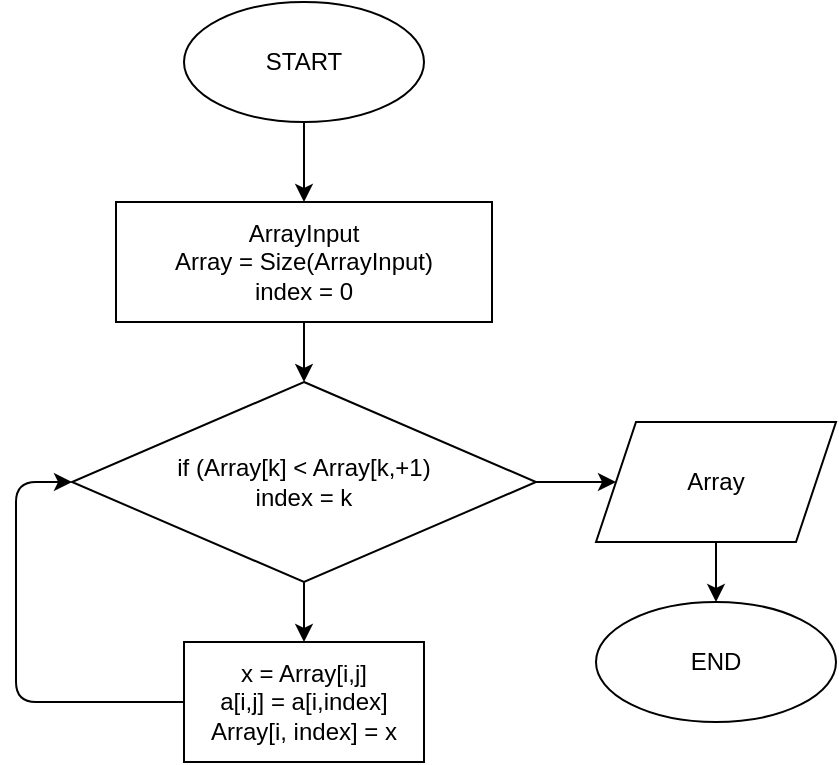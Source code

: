 <mxfile>
    <diagram id="oqrH97KJNtoqMFoJ66zQ" name="Страница 1">
        <mxGraphModel dx="1152" dy="469" grid="1" gridSize="10" guides="1" tooltips="1" connect="1" arrows="1" fold="1" page="1" pageScale="1" pageWidth="827" pageHeight="1169" math="0" shadow="0">
            <root>
                <mxCell id="0"/>
                <mxCell id="1" parent="0"/>
                <mxCell id="4" value="" style="edgeStyle=none;html=1;" edge="1" parent="1" source="2" target="3">
                    <mxGeometry relative="1" as="geometry"/>
                </mxCell>
                <mxCell id="2" value="START" style="ellipse;whiteSpace=wrap;html=1;" vertex="1" parent="1">
                    <mxGeometry x="354" y="30" width="120" height="60" as="geometry"/>
                </mxCell>
                <mxCell id="7" value="" style="edgeStyle=none;html=1;" edge="1" parent="1" source="3" target="5">
                    <mxGeometry relative="1" as="geometry"/>
                </mxCell>
                <mxCell id="3" value="ArrayInput&lt;br&gt;Array = Size(ArrayInput)&lt;br&gt;index = 0" style="rounded=0;whiteSpace=wrap;html=1;" vertex="1" parent="1">
                    <mxGeometry x="320" y="130" width="188" height="60" as="geometry"/>
                </mxCell>
                <mxCell id="9" value="" style="edgeStyle=none;html=1;" edge="1" parent="1" source="5" target="8">
                    <mxGeometry relative="1" as="geometry"/>
                </mxCell>
                <mxCell id="11" style="edgeStyle=none;html=1;exitX=1;exitY=0.5;exitDx=0;exitDy=0;" edge="1" parent="1" source="5" target="12">
                    <mxGeometry relative="1" as="geometry">
                        <mxPoint x="600" y="270" as="targetPoint"/>
                    </mxGeometry>
                </mxCell>
                <mxCell id="5" value="if (Array[k] &amp;lt; Array[k,+1)&lt;br&gt;index = k" style="rhombus;whiteSpace=wrap;html=1;" vertex="1" parent="1">
                    <mxGeometry x="298" y="220" width="232" height="100" as="geometry"/>
                </mxCell>
                <mxCell id="10" style="edgeStyle=none;html=1;exitX=0;exitY=0.5;exitDx=0;exitDy=0;entryX=0;entryY=0.5;entryDx=0;entryDy=0;" edge="1" parent="1" source="8" target="5">
                    <mxGeometry relative="1" as="geometry">
                        <Array as="points">
                            <mxPoint x="270" y="380"/>
                            <mxPoint x="270" y="270"/>
                        </Array>
                    </mxGeometry>
                </mxCell>
                <mxCell id="8" value="x = Array[i,j]&lt;br&gt;a[i,j] = a[i,index]&lt;br&gt;Array[i, index] = x" style="rounded=0;whiteSpace=wrap;html=1;" vertex="1" parent="1">
                    <mxGeometry x="354" y="350" width="120" height="60" as="geometry"/>
                </mxCell>
                <mxCell id="14" value="" style="edgeStyle=none;html=1;" edge="1" parent="1" source="12" target="13">
                    <mxGeometry relative="1" as="geometry"/>
                </mxCell>
                <mxCell id="12" value="Array" style="shape=parallelogram;perimeter=parallelogramPerimeter;whiteSpace=wrap;html=1;fixedSize=1;" vertex="1" parent="1">
                    <mxGeometry x="560" y="240" width="120" height="60" as="geometry"/>
                </mxCell>
                <mxCell id="13" value="END" style="ellipse;whiteSpace=wrap;html=1;" vertex="1" parent="1">
                    <mxGeometry x="560" y="330" width="120" height="60" as="geometry"/>
                </mxCell>
            </root>
        </mxGraphModel>
    </diagram>
</mxfile>